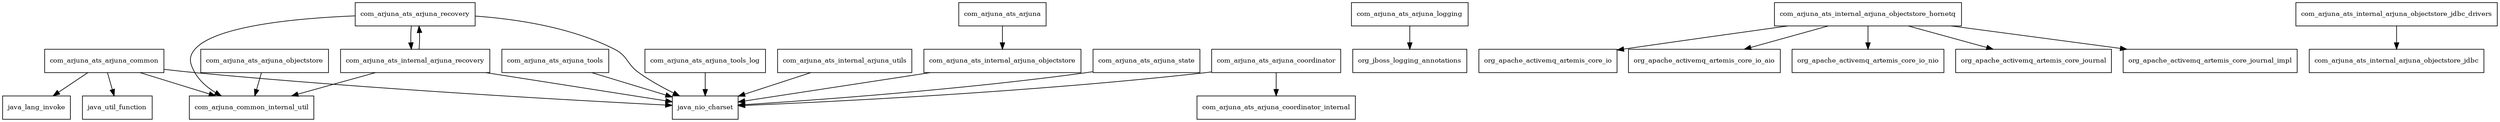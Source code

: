 digraph arjuna_5_9_2_Final_package_dependencies {
  node [shape = box, fontsize=10.0];
  com_arjuna_ats_arjuna -> com_arjuna_ats_internal_arjuna_objectstore;
  com_arjuna_ats_arjuna_common -> com_arjuna_common_internal_util;
  com_arjuna_ats_arjuna_common -> java_lang_invoke;
  com_arjuna_ats_arjuna_common -> java_nio_charset;
  com_arjuna_ats_arjuna_common -> java_util_function;
  com_arjuna_ats_arjuna_coordinator -> com_arjuna_ats_arjuna_coordinator_internal;
  com_arjuna_ats_arjuna_coordinator -> java_nio_charset;
  com_arjuna_ats_arjuna_logging -> org_jboss_logging_annotations;
  com_arjuna_ats_arjuna_objectstore -> com_arjuna_common_internal_util;
  com_arjuna_ats_arjuna_recovery -> com_arjuna_ats_internal_arjuna_recovery;
  com_arjuna_ats_arjuna_recovery -> com_arjuna_common_internal_util;
  com_arjuna_ats_arjuna_recovery -> java_nio_charset;
  com_arjuna_ats_arjuna_state -> java_nio_charset;
  com_arjuna_ats_arjuna_tools -> java_nio_charset;
  com_arjuna_ats_arjuna_tools_log -> java_nio_charset;
  com_arjuna_ats_internal_arjuna_objectstore -> java_nio_charset;
  com_arjuna_ats_internal_arjuna_objectstore_hornetq -> org_apache_activemq_artemis_core_io;
  com_arjuna_ats_internal_arjuna_objectstore_hornetq -> org_apache_activemq_artemis_core_io_aio;
  com_arjuna_ats_internal_arjuna_objectstore_hornetq -> org_apache_activemq_artemis_core_io_nio;
  com_arjuna_ats_internal_arjuna_objectstore_hornetq -> org_apache_activemq_artemis_core_journal;
  com_arjuna_ats_internal_arjuna_objectstore_hornetq -> org_apache_activemq_artemis_core_journal_impl;
  com_arjuna_ats_internal_arjuna_objectstore_jdbc_drivers -> com_arjuna_ats_internal_arjuna_objectstore_jdbc;
  com_arjuna_ats_internal_arjuna_recovery -> com_arjuna_ats_arjuna_recovery;
  com_arjuna_ats_internal_arjuna_recovery -> com_arjuna_common_internal_util;
  com_arjuna_ats_internal_arjuna_recovery -> java_nio_charset;
  com_arjuna_ats_internal_arjuna_utils -> java_nio_charset;
}
